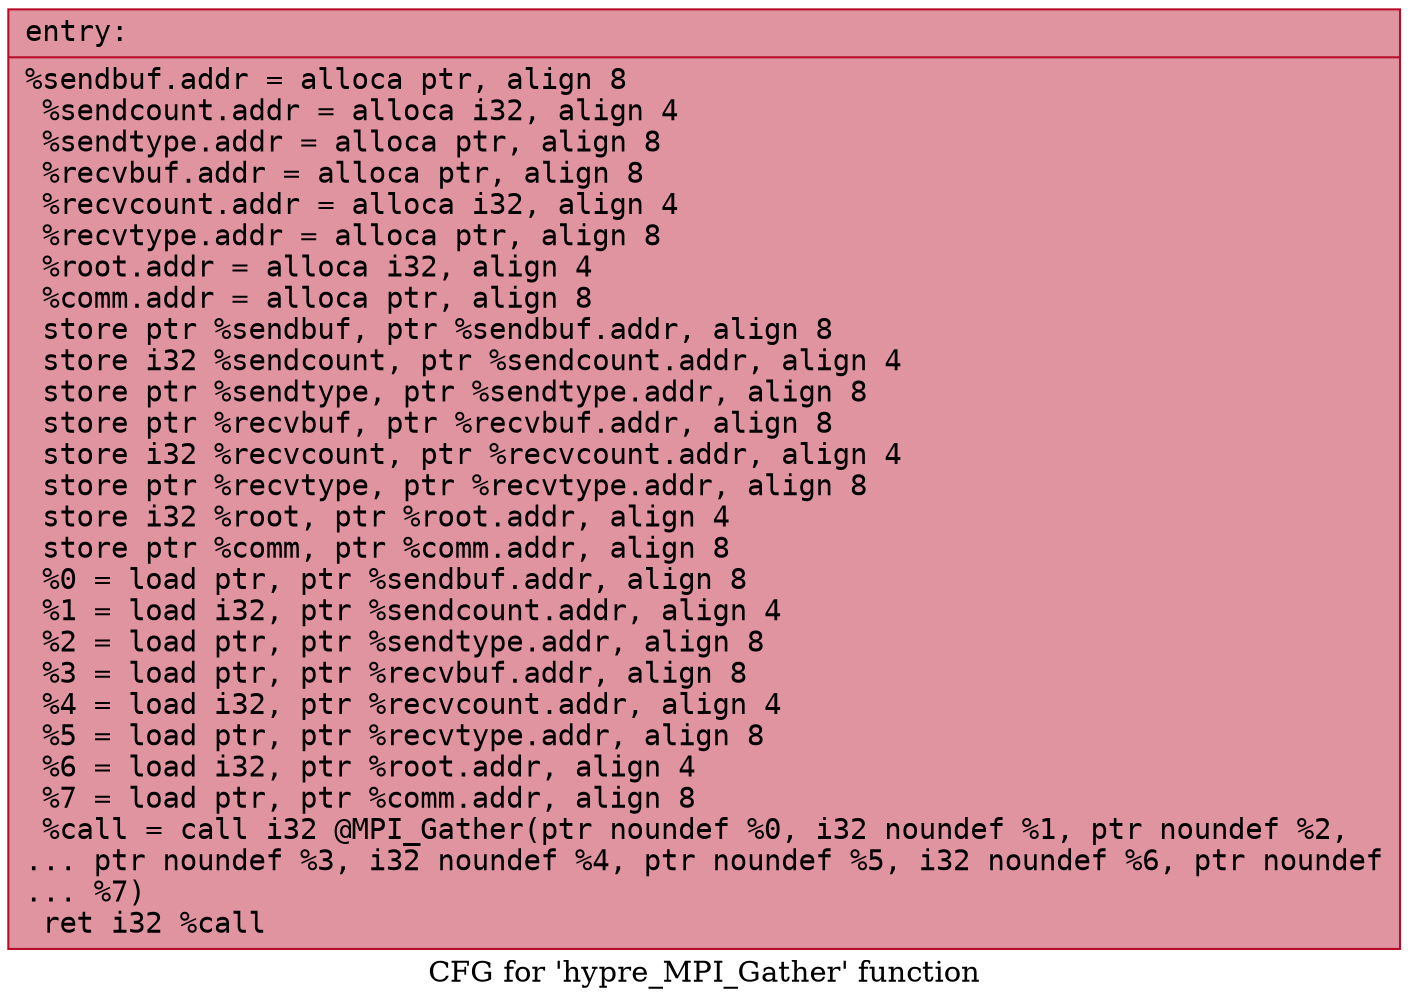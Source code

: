 digraph "CFG for 'hypre_MPI_Gather' function" {
	label="CFG for 'hypre_MPI_Gather' function";

	Node0x5555d66345d0 [shape=record,color="#b70d28ff", style=filled, fillcolor="#b70d2870" fontname="Courier",label="{entry:\l|  %sendbuf.addr = alloca ptr, align 8\l  %sendcount.addr = alloca i32, align 4\l  %sendtype.addr = alloca ptr, align 8\l  %recvbuf.addr = alloca ptr, align 8\l  %recvcount.addr = alloca i32, align 4\l  %recvtype.addr = alloca ptr, align 8\l  %root.addr = alloca i32, align 4\l  %comm.addr = alloca ptr, align 8\l  store ptr %sendbuf, ptr %sendbuf.addr, align 8\l  store i32 %sendcount, ptr %sendcount.addr, align 4\l  store ptr %sendtype, ptr %sendtype.addr, align 8\l  store ptr %recvbuf, ptr %recvbuf.addr, align 8\l  store i32 %recvcount, ptr %recvcount.addr, align 4\l  store ptr %recvtype, ptr %recvtype.addr, align 8\l  store i32 %root, ptr %root.addr, align 4\l  store ptr %comm, ptr %comm.addr, align 8\l  %0 = load ptr, ptr %sendbuf.addr, align 8\l  %1 = load i32, ptr %sendcount.addr, align 4\l  %2 = load ptr, ptr %sendtype.addr, align 8\l  %3 = load ptr, ptr %recvbuf.addr, align 8\l  %4 = load i32, ptr %recvcount.addr, align 4\l  %5 = load ptr, ptr %recvtype.addr, align 8\l  %6 = load i32, ptr %root.addr, align 4\l  %7 = load ptr, ptr %comm.addr, align 8\l  %call = call i32 @MPI_Gather(ptr noundef %0, i32 noundef %1, ptr noundef %2,\l... ptr noundef %3, i32 noundef %4, ptr noundef %5, i32 noundef %6, ptr noundef\l... %7)\l  ret i32 %call\l}"];
}
